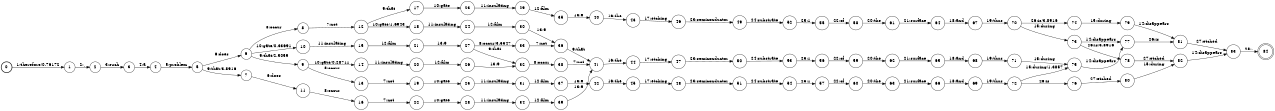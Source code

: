 digraph FST {
rankdir = LR;
size = "8.5,11";
label = "";
center = 1;
orientation = Portrait;
ranksep = "0.4";
nodesep = "0.25";
0 [label = "0", shape = circle, style = bold, fontsize = 14]
	0 -> 1 [label = "1:therefore/0.76172", fontsize = 14];
1 [label = "1", shape = circle, style = solid, fontsize = 14]
	1 -> 2 [label = "2:,", fontsize = 14];
2 [label = "2", shape = circle, style = solid, fontsize = 14]
	2 -> 3 [label = "3:such", fontsize = 14];
3 [label = "3", shape = circle, style = solid, fontsize = 14]
	3 -> 4 [label = "4:a", fontsize = 14];
4 [label = "4", shape = circle, style = solid, fontsize = 14]
	4 -> 5 [label = "5:problem", fontsize = 14];
5 [label = "5", shape = circle, style = solid, fontsize = 14]
	5 -> 6 [label = "6:does", fontsize = 14];
	5 -> 7 [label = "9:that/3.8916", fontsize = 14];
6 [label = "6", shape = circle, style = solid, fontsize = 14]
	6 -> 8 [label = "8:occur", fontsize = 14];
	6 -> 9 [label = "9:that/2.5059", fontsize = 14];
	6 -> 10 [label = "10:gate/0.33691", fontsize = 14];
7 [label = "7", shape = circle, style = solid, fontsize = 14]
	7 -> 11 [label = "6:does", fontsize = 14];
8 [label = "8", shape = circle, style = solid, fontsize = 14]
	8 -> 12 [label = "7:not", fontsize = 14];
9 [label = "9", shape = circle, style = solid, fontsize = 14]
	9 -> 13 [label = "8:occur", fontsize = 14];
	9 -> 14 [label = "10:gate/0.28711", fontsize = 14];
10 [label = "10", shape = circle, style = solid, fontsize = 14]
	10 -> 15 [label = "11:insulating", fontsize = 14];
11 [label = "11", shape = circle, style = solid, fontsize = 14]
	11 -> 16 [label = "8:occur", fontsize = 14];
12 [label = "12", shape = circle, style = solid, fontsize = 14]
	12 -> 17 [label = "9:that", fontsize = 14];
	12 -> 18 [label = "10:gate/1.6943", fontsize = 14];
13 [label = "13", shape = circle, style = solid, fontsize = 14]
	13 -> 19 [label = "7:not", fontsize = 14];
14 [label = "14", shape = circle, style = solid, fontsize = 14]
	14 -> 20 [label = "11:insulating", fontsize = 14];
15 [label = "15", shape = circle, style = solid, fontsize = 14]
	15 -> 21 [label = "12:film", fontsize = 14];
16 [label = "16", shape = circle, style = solid, fontsize = 14]
	16 -> 22 [label = "7:not", fontsize = 14];
17 [label = "17", shape = circle, style = solid, fontsize = 14]
	17 -> 23 [label = "10:gate", fontsize = 14];
18 [label = "18", shape = circle, style = solid, fontsize = 14]
	18 -> 24 [label = "11:insulating", fontsize = 14];
19 [label = "19", shape = circle, style = solid, fontsize = 14]
	19 -> 25 [label = "10:gate", fontsize = 14];
20 [label = "20", shape = circle, style = solid, fontsize = 14]
	20 -> 26 [label = "12:film", fontsize = 14];
21 [label = "21", shape = circle, style = solid, fontsize = 14]
	21 -> 27 [label = "13:9", fontsize = 14];
22 [label = "22", shape = circle, style = solid, fontsize = 14]
	22 -> 28 [label = "10:gate", fontsize = 14];
23 [label = "23", shape = circle, style = solid, fontsize = 14]
	23 -> 29 [label = "11:insulating", fontsize = 14];
24 [label = "24", shape = circle, style = solid, fontsize = 14]
	24 -> 30 [label = "12:film", fontsize = 14];
25 [label = "25", shape = circle, style = solid, fontsize = 14]
	25 -> 31 [label = "11:insulating", fontsize = 14];
26 [label = "26", shape = circle, style = solid, fontsize = 14]
	26 -> 32 [label = "13:9", fontsize = 14];
27 [label = "27", shape = circle, style = solid, fontsize = 14]
	27 -> 33 [label = "8:occur/3.5547", fontsize = 14];
	27 -> 32 [label = "9:that", fontsize = 14];
28 [label = "28", shape = circle, style = solid, fontsize = 14]
	28 -> 34 [label = "11:insulating", fontsize = 14];
29 [label = "29", shape = circle, style = solid, fontsize = 14]
	29 -> 35 [label = "12:film", fontsize = 14];
30 [label = "30", shape = circle, style = solid, fontsize = 14]
	30 -> 36 [label = "13:9", fontsize = 14];
31 [label = "31", shape = circle, style = solid, fontsize = 14]
	31 -> 37 [label = "12:film", fontsize = 14];
32 [label = "32", shape = circle, style = solid, fontsize = 14]
	32 -> 38 [label = "8:occur", fontsize = 14];
33 [label = "33", shape = circle, style = solid, fontsize = 14]
	33 -> 36 [label = "7:not", fontsize = 14];
34 [label = "34", shape = circle, style = solid, fontsize = 14]
	34 -> 39 [label = "12:film", fontsize = 14];
35 [label = "35", shape = circle, style = solid, fontsize = 14]
	35 -> 40 [label = "13:9", fontsize = 14];
36 [label = "36", shape = circle, style = solid, fontsize = 14]
	36 -> 41 [label = "9:that", fontsize = 14];
37 [label = "37", shape = circle, style = solid, fontsize = 14]
	37 -> 42 [label = "13:9", fontsize = 14];
38 [label = "38", shape = circle, style = solid, fontsize = 14]
	38 -> 41 [label = "7:not", fontsize = 14];
39 [label = "39", shape = circle, style = solid, fontsize = 14]
	39 -> 41 [label = "13:9", fontsize = 14];
40 [label = "40", shape = circle, style = solid, fontsize = 14]
	40 -> 43 [label = "16:the", fontsize = 14];
41 [label = "41", shape = circle, style = solid, fontsize = 14]
	41 -> 44 [label = "16:the", fontsize = 14];
42 [label = "42", shape = circle, style = solid, fontsize = 14]
	42 -> 45 [label = "16:the", fontsize = 14];
43 [label = "43", shape = circle, style = solid, fontsize = 14]
	43 -> 46 [label = "17:etching", fontsize = 14];
44 [label = "44", shape = circle, style = solid, fontsize = 14]
	44 -> 47 [label = "17:etching", fontsize = 14];
45 [label = "45", shape = circle, style = solid, fontsize = 14]
	45 -> 48 [label = "17:etching", fontsize = 14];
46 [label = "46", shape = circle, style = solid, fontsize = 14]
	46 -> 49 [label = "23:semiconductor", fontsize = 14];
47 [label = "47", shape = circle, style = solid, fontsize = 14]
	47 -> 50 [label = "23:semiconductor", fontsize = 14];
48 [label = "48", shape = circle, style = solid, fontsize = 14]
	48 -> 51 [label = "23:semiconductor", fontsize = 14];
49 [label = "49", shape = circle, style = solid, fontsize = 14]
	49 -> 52 [label = "24:substrate", fontsize = 14];
50 [label = "50", shape = circle, style = solid, fontsize = 14]
	50 -> 53 [label = "24:substrate", fontsize = 14];
51 [label = "51", shape = circle, style = solid, fontsize = 14]
	51 -> 54 [label = "24:substrate", fontsize = 14];
52 [label = "52", shape = circle, style = solid, fontsize = 14]
	52 -> 55 [label = "25:1", fontsize = 14];
53 [label = "53", shape = circle, style = solid, fontsize = 14]
	53 -> 56 [label = "25:1", fontsize = 14];
54 [label = "54", shape = circle, style = solid, fontsize = 14]
	54 -> 57 [label = "25:1", fontsize = 14];
55 [label = "55", shape = circle, style = solid, fontsize = 14]
	55 -> 58 [label = "22:of", fontsize = 14];
56 [label = "56", shape = circle, style = solid, fontsize = 14]
	56 -> 59 [label = "22:of", fontsize = 14];
57 [label = "57", shape = circle, style = solid, fontsize = 14]
	57 -> 60 [label = "22:of", fontsize = 14];
58 [label = "58", shape = circle, style = solid, fontsize = 14]
	58 -> 61 [label = "20:the", fontsize = 14];
59 [label = "59", shape = circle, style = solid, fontsize = 14]
	59 -> 62 [label = "20:the", fontsize = 14];
60 [label = "60", shape = circle, style = solid, fontsize = 14]
	60 -> 63 [label = "20:the", fontsize = 14];
61 [label = "61", shape = circle, style = solid, fontsize = 14]
	61 -> 64 [label = "21:surface", fontsize = 14];
62 [label = "62", shape = circle, style = solid, fontsize = 14]
	62 -> 65 [label = "21:surface", fontsize = 14];
63 [label = "63", shape = circle, style = solid, fontsize = 14]
	63 -> 66 [label = "21:surface", fontsize = 14];
64 [label = "64", shape = circle, style = solid, fontsize = 14]
	64 -> 67 [label = "18:and", fontsize = 14];
65 [label = "65", shape = circle, style = solid, fontsize = 14]
	65 -> 68 [label = "18:and", fontsize = 14];
66 [label = "66", shape = circle, style = solid, fontsize = 14]
	66 -> 69 [label = "18:and", fontsize = 14];
67 [label = "67", shape = circle, style = solid, fontsize = 14]
	67 -> 70 [label = "19:thus", fontsize = 14];
68 [label = "68", shape = circle, style = solid, fontsize = 14]
	68 -> 71 [label = "19:thus", fontsize = 14];
69 [label = "69", shape = circle, style = solid, fontsize = 14]
	69 -> 72 [label = "19:thus", fontsize = 14];
70 [label = "70", shape = circle, style = solid, fontsize = 14]
	70 -> 73 [label = "15:during", fontsize = 14];
	70 -> 74 [label = "26:is/3.8916", fontsize = 14];
71 [label = "71", shape = circle, style = solid, fontsize = 14]
	71 -> 75 [label = "15:during", fontsize = 14];
72 [label = "72", shape = circle, style = solid, fontsize = 14]
	72 -> 75 [label = "15:during/1.3857", fontsize = 14];
	72 -> 76 [label = "26:is", fontsize = 14];
73 [label = "73", shape = circle, style = solid, fontsize = 14]
	73 -> 77 [label = "14:disappears", fontsize = 14];
	73 -> 78 [label = "26:is/3.8916", fontsize = 14];
74 [label = "74", shape = circle, style = solid, fontsize = 14]
	74 -> 79 [label = "15:during", fontsize = 14];
75 [label = "75", shape = circle, style = solid, fontsize = 14]
	75 -> 77 [label = "14:disappears", fontsize = 14];
76 [label = "76", shape = circle, style = solid, fontsize = 14]
	76 -> 80 [label = "27:etched", fontsize = 14];
77 [label = "77", shape = circle, style = solid, fontsize = 14]
	77 -> 81 [label = "26:is", fontsize = 14];
78 [label = "78", shape = circle, style = solid, fontsize = 14]
	78 -> 82 [label = "27:etched", fontsize = 14];
79 [label = "79", shape = circle, style = solid, fontsize = 14]
	79 -> 81 [label = "14:disappears", fontsize = 14];
80 [label = "80", shape = circle, style = solid, fontsize = 14]
	80 -> 82 [label = "15:during", fontsize = 14];
81 [label = "81", shape = circle, style = solid, fontsize = 14]
	81 -> 83 [label = "27:etched", fontsize = 14];
82 [label = "82", shape = circle, style = solid, fontsize = 14]
	82 -> 83 [label = "14:disappears", fontsize = 14];
83 [label = "83", shape = circle, style = solid, fontsize = 14]
	83 -> 84 [label = "28:.", fontsize = 14];
84 [label = "84", shape = doublecircle, style = solid, fontsize = 14]
}

